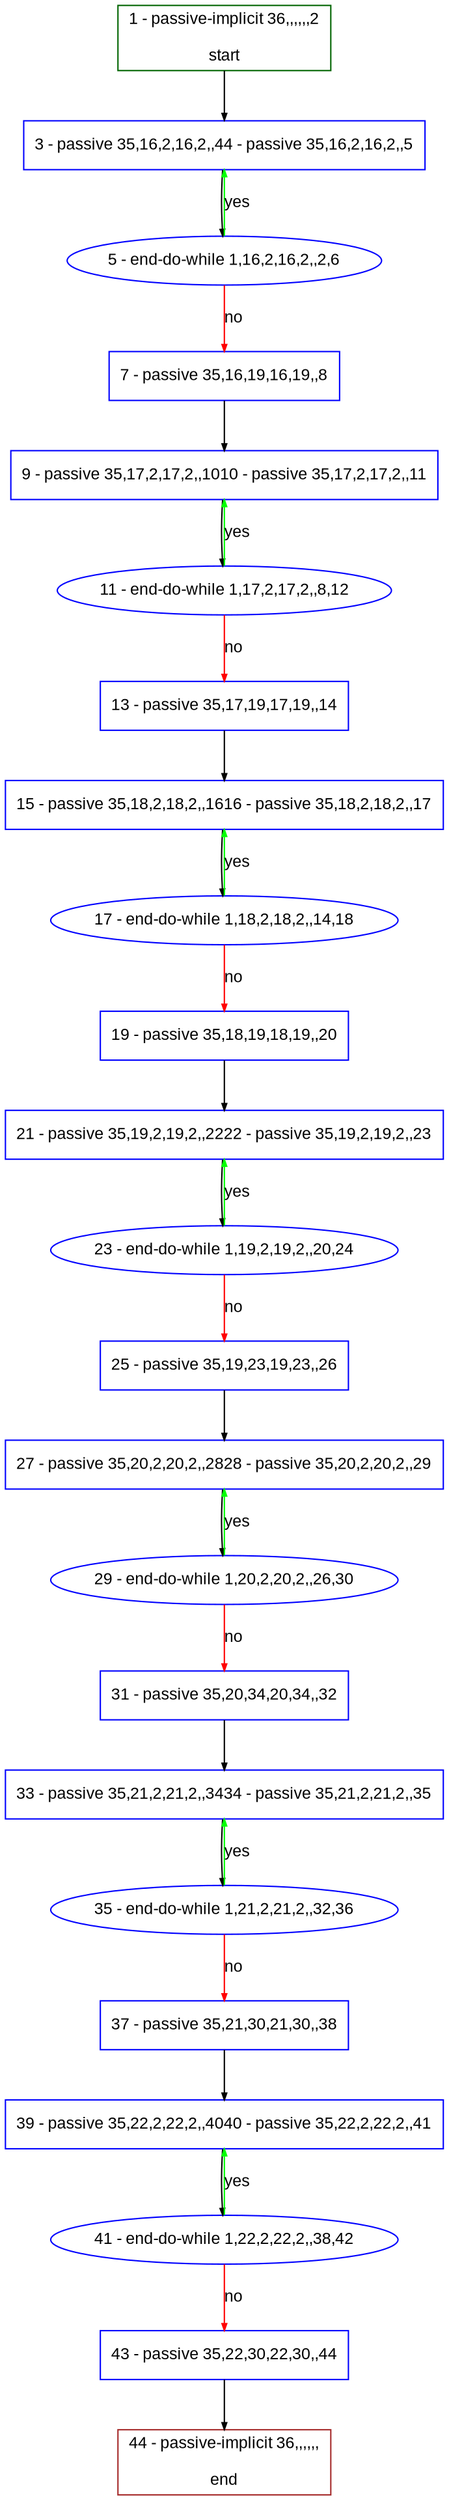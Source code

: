 digraph "" {
  graph [bgcolor="white", fillcolor="#FFFFCC", pack="true", packmode="clust", fontname="Arial", label="", fontsize="12", compound="true", style="rounded,filled"];
  node [node_initialized="no", fillcolor="white", fontname="Arial", label="", color="grey", fontsize="12", fixedsize="false", compound="true", shape="rectangle", style="filled"];
  edge [arrowtail="none", lhead="", fontcolor="black", fontname="Arial", label="", color="black", fontsize="12", arrowhead="normal", arrowsize="0.5", compound="true", ltail="", dir="forward"];
  __N1 [fillcolor="#ffffff", label="3 - passive 35,16,2,16,2,,44 - passive 35,16,2,16,2,,5", color="#0000ff", shape="box", style="filled"];
  __N2 [fillcolor="#ffffff", label="1 - passive-implicit 36,,,,,,2\n\nstart", color="#006400", shape="box", style="filled"];
  __N3 [fillcolor="#ffffff", label="5 - end-do-while 1,16,2,16,2,,2,6", color="#0000ff", shape="oval", style="filled"];
  __N4 [fillcolor="#ffffff", label="7 - passive 35,16,19,16,19,,8", color="#0000ff", shape="box", style="filled"];
  __N5 [fillcolor="#ffffff", label="9 - passive 35,17,2,17,2,,1010 - passive 35,17,2,17,2,,11", color="#0000ff", shape="box", style="filled"];
  __N6 [fillcolor="#ffffff", label="11 - end-do-while 1,17,2,17,2,,8,12", color="#0000ff", shape="oval", style="filled"];
  __N7 [fillcolor="#ffffff", label="13 - passive 35,17,19,17,19,,14", color="#0000ff", shape="box", style="filled"];
  __N8 [fillcolor="#ffffff", label="15 - passive 35,18,2,18,2,,1616 - passive 35,18,2,18,2,,17", color="#0000ff", shape="box", style="filled"];
  __N9 [fillcolor="#ffffff", label="17 - end-do-while 1,18,2,18,2,,14,18", color="#0000ff", shape="oval", style="filled"];
  __N10 [fillcolor="#ffffff", label="19 - passive 35,18,19,18,19,,20", color="#0000ff", shape="box", style="filled"];
  __N11 [fillcolor="#ffffff", label="21 - passive 35,19,2,19,2,,2222 - passive 35,19,2,19,2,,23", color="#0000ff", shape="box", style="filled"];
  __N12 [fillcolor="#ffffff", label="23 - end-do-while 1,19,2,19,2,,20,24", color="#0000ff", shape="oval", style="filled"];
  __N13 [fillcolor="#ffffff", label="25 - passive 35,19,23,19,23,,26", color="#0000ff", shape="box", style="filled"];
  __N14 [fillcolor="#ffffff", label="27 - passive 35,20,2,20,2,,2828 - passive 35,20,2,20,2,,29", color="#0000ff", shape="box", style="filled"];
  __N15 [fillcolor="#ffffff", label="29 - end-do-while 1,20,2,20,2,,26,30", color="#0000ff", shape="oval", style="filled"];
  __N16 [fillcolor="#ffffff", label="31 - passive 35,20,34,20,34,,32", color="#0000ff", shape="box", style="filled"];
  __N17 [fillcolor="#ffffff", label="33 - passive 35,21,2,21,2,,3434 - passive 35,21,2,21,2,,35", color="#0000ff", shape="box", style="filled"];
  __N18 [fillcolor="#ffffff", label="35 - end-do-while 1,21,2,21,2,,32,36", color="#0000ff", shape="oval", style="filled"];
  __N19 [fillcolor="#ffffff", label="37 - passive 35,21,30,21,30,,38", color="#0000ff", shape="box", style="filled"];
  __N20 [fillcolor="#ffffff", label="39 - passive 35,22,2,22,2,,4040 - passive 35,22,2,22,2,,41", color="#0000ff", shape="box", style="filled"];
  __N21 [fillcolor="#ffffff", label="41 - end-do-while 1,22,2,22,2,,38,42", color="#0000ff", shape="oval", style="filled"];
  __N22 [fillcolor="#ffffff", label="43 - passive 35,22,30,22,30,,44", color="#0000ff", shape="box", style="filled"];
  __N23 [fillcolor="#ffffff", label="44 - passive-implicit 36,,,,,,\n\nend", color="#a52a2a", shape="box", style="filled"];
  __N2 -> __N1 [arrowtail="none", color="#000000", label="", arrowhead="normal", dir="forward"];
  __N1 -> __N3 [arrowtail="none", color="#000000", label="", arrowhead="normal", dir="forward"];
  __N3 -> __N1 [arrowtail="none", color="#00ff00", label="yes", arrowhead="normal", dir="forward"];
  __N3 -> __N4 [arrowtail="none", color="#ff0000", label="no", arrowhead="normal", dir="forward"];
  __N4 -> __N5 [arrowtail="none", color="#000000", label="", arrowhead="normal", dir="forward"];
  __N5 -> __N6 [arrowtail="none", color="#000000", label="", arrowhead="normal", dir="forward"];
  __N6 -> __N5 [arrowtail="none", color="#00ff00", label="yes", arrowhead="normal", dir="forward"];
  __N6 -> __N7 [arrowtail="none", color="#ff0000", label="no", arrowhead="normal", dir="forward"];
  __N7 -> __N8 [arrowtail="none", color="#000000", label="", arrowhead="normal", dir="forward"];
  __N8 -> __N9 [arrowtail="none", color="#000000", label="", arrowhead="normal", dir="forward"];
  __N9 -> __N8 [arrowtail="none", color="#00ff00", label="yes", arrowhead="normal", dir="forward"];
  __N9 -> __N10 [arrowtail="none", color="#ff0000", label="no", arrowhead="normal", dir="forward"];
  __N10 -> __N11 [arrowtail="none", color="#000000", label="", arrowhead="normal", dir="forward"];
  __N11 -> __N12 [arrowtail="none", color="#000000", label="", arrowhead="normal", dir="forward"];
  __N12 -> __N11 [arrowtail="none", color="#00ff00", label="yes", arrowhead="normal", dir="forward"];
  __N12 -> __N13 [arrowtail="none", color="#ff0000", label="no", arrowhead="normal", dir="forward"];
  __N13 -> __N14 [arrowtail="none", color="#000000", label="", arrowhead="normal", dir="forward"];
  __N14 -> __N15 [arrowtail="none", color="#000000", label="", arrowhead="normal", dir="forward"];
  __N15 -> __N14 [arrowtail="none", color="#00ff00", label="yes", arrowhead="normal", dir="forward"];
  __N15 -> __N16 [arrowtail="none", color="#ff0000", label="no", arrowhead="normal", dir="forward"];
  __N16 -> __N17 [arrowtail="none", color="#000000", label="", arrowhead="normal", dir="forward"];
  __N17 -> __N18 [arrowtail="none", color="#000000", label="", arrowhead="normal", dir="forward"];
  __N18 -> __N17 [arrowtail="none", color="#00ff00", label="yes", arrowhead="normal", dir="forward"];
  __N18 -> __N19 [arrowtail="none", color="#ff0000", label="no", arrowhead="normal", dir="forward"];
  __N19 -> __N20 [arrowtail="none", color="#000000", label="", arrowhead="normal", dir="forward"];
  __N20 -> __N21 [arrowtail="none", color="#000000", label="", arrowhead="normal", dir="forward"];
  __N21 -> __N20 [arrowtail="none", color="#00ff00", label="yes", arrowhead="normal", dir="forward"];
  __N21 -> __N22 [arrowtail="none", color="#ff0000", label="no", arrowhead="normal", dir="forward"];
  __N22 -> __N23 [arrowtail="none", color="#000000", label="", arrowhead="normal", dir="forward"];
}
